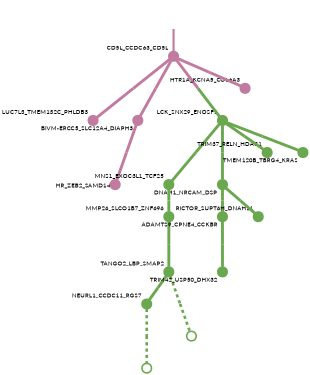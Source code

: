 strict digraph  {
graph[splines=false]; nodesep=0.7; rankdir=TB; ranksep=0.6; forcelabels=true; dpi=600; size=2.5;
0 [color="#c27ba0ff", fillcolor="#c27ba0ff", fixedsize=true, fontname=Lato, fontsize="12pt", height="0.25", label="", penwidth=3, shape=circle, style=filled, xlabel=CD5L_CCDC63_CD5L];
2 [color="#c27ba0ff", fillcolor="#c27ba0ff", fixedsize=true, fontname=Lato, fontsize="12pt", height="0.25", label="", penwidth=3, shape=circle, style=filled, xlabel=LUC7L3_TMEM132C_PHLDB3];
5 [color="#c27ba0ff", fillcolor="#c27ba0ff", fixedsize=true, fontname=Lato, fontsize="12pt", height="0.25", label="", penwidth=3, shape=circle, style=filled, xlabel="BIVM-ERCC5_SLC12A4_DIAPH3"];
8 [color="#6aa84fff", fillcolor="#6aa84fff", fixedsize=true, fontname=Lato, fontsize="12pt", height="0.25", label="", penwidth=3, shape=circle, style=filled, xlabel=LCK_SNX29_ENOSF1];
9 [color="#c27ba0ff", fillcolor="#c27ba0ff", fixedsize=true, fontname=Lato, fontsize="12pt", height="0.25", label="", penwidth=3, shape=circle, style=filled, xlabel=HTR1A_KCNA5_COL6A3];
1 [color="#6aa84fff", fillcolor="#6aa84fff", fixedsize=true, fontname=Lato, fontsize="12pt", height="0.25", label="", penwidth=3, shape=circle, style=filled, xlabel=TANGO2_LBP_SMAP2];
15 [color="#6aa84fff", fillcolor="#6aa84fff", fixedsize=true, fontname=Lato, fontsize="12pt", height="0.25", label="", penwidth=3, shape=circle, style=filled, xlabel=NEURL1_CCDC11_RGS7];
16 [color="#6aa84fff", fillcolor="#6aa84fff", fixedsize=true, fontname=Lato, fontsize="12pt", height="0.25", label="", penwidth=3, shape=circle, style=solid, xlabel=""];
3 [color="#6aa84fff", fillcolor="#6aa84fff", fixedsize=true, fontname=Lato, fontsize="12pt", height="0.25", label="", penwidth=3, shape=circle, style=filled, xlabel=MNS1_EXOC3L1_TCF25];
11 [color="#6aa84fff", fillcolor="#6aa84fff", fixedsize=true, fontname=Lato, fontsize="12pt", height="0.25", label="", penwidth=3, shape=circle, style=filled, xlabel=MMP26_SLCO1B7_ZNF696];
4 [color="#6aa84fff", fillcolor="#6aa84fff", fixedsize=true, fontname=Lato, fontsize="12pt", height="0.25", label="", penwidth=3, shape=circle, style=filled, xlabel=DNAH1_NRCAM_DSP];
13 [color="#6aa84fff", fillcolor="#6aa84fff", fixedsize=true, fontname=Lato, fontsize="12pt", height="0.25", label="", penwidth=3, shape=circle, style=filled, xlabel=ADAMTS9_CPNE4_CCKBR];
14 [color="#6aa84fff", fillcolor="#6aa84fff", fixedsize=true, fontname=Lato, fontsize="12pt", height="0.25", label="", penwidth=3, shape=circle, style=filled, xlabel=RICTOR_SUPT6H_DNAH11];
7 [color="#c27ba0ff", fillcolor="#c27ba0ff", fixedsize=true, fontname=Lato, fontsize="12pt", height="0.25", label="", penwidth=3, shape=circle, style=filled, xlabel=HR_ZEB2_SAMD14];
10 [color="#6aa84fff", fillcolor="#6aa84fff", fixedsize=true, fontname=Lato, fontsize="12pt", height="0.25", label="", penwidth=3, shape=circle, style=filled, xlabel=TRIM37_RELN_HDAC1];
12 [color="#6aa84fff", fillcolor="#6aa84fff", fixedsize=true, fontname=Lato, fontsize="12pt", height="0.25", label="", penwidth=3, shape=circle, style=filled, xlabel=TMEM120B_TBRG4_KRAS];
6 [color="#6aa84fff", fillcolor="#6aa84fff", fixedsize=true, fontname=Lato, fontsize="12pt", height="0.25", label="", penwidth=3, shape=circle, style=filled, xlabel=TRIM42_USP50_DHX32];
17 [color="#6aa84fff", fillcolor="#6aa84fff", fixedsize=true, fontname=Lato, fontsize="12pt", height="0.25", label="", penwidth=3, shape=circle, style=solid, xlabel=""];
normal [label="", penwidth=3, style=invis, xlabel=CD5L_CCDC63_CD5L];
0 -> 2  [arrowsize=0, color="#c27ba0ff;0.5:#c27ba0ff", minlen="2.0", penwidth="5.5", style=solid];
0 -> 5  [arrowsize=0, color="#c27ba0ff;0.5:#c27ba0ff", minlen="2.0", penwidth="5.5", style=solid];
0 -> 8  [arrowsize=0, color="#c27ba0ff;0.5:#6aa84fff", minlen="2.0", penwidth="5.5", style=solid];
0 -> 9  [arrowsize=0, color="#c27ba0ff;0.5:#c27ba0ff", minlen="1.7999998331069946", penwidth="5.5", style=solid];
5 -> 7  [arrowsize=0, color="#c27ba0ff;0.5:#c27ba0ff", minlen="2.0", penwidth="5.5", style=solid];
8 -> 3  [arrowsize=0, color="#6aa84fff;0.5:#6aa84fff", minlen="2.0", penwidth="5.5", style=solid];
8 -> 4  [arrowsize=0, color="#6aa84fff;0.5:#6aa84fff", minlen="2.0", penwidth="5.5", style=solid];
8 -> 10  [arrowsize=0, color="#6aa84fff;0.5:#6aa84fff", minlen="1.5999999046325684", penwidth="5.5", style=solid];
8 -> 12  [arrowsize=0, color="#6aa84fff;0.5:#6aa84fff", minlen="1.399999976158142", penwidth="5.5", style=solid];
1 -> 15  [arrowsize=0, color="#6aa84fff;0.5:#6aa84fff", minlen="1.0", penwidth="5.5", style=solid];
1 -> 16  [arrowsize=0, color="#6aa84fff;0.5:#6aa84fff", minlen="2.0", penwidth=5, style=dashed];
15 -> 17  [arrowsize=0, color="#6aa84fff;0.5:#6aa84fff", minlen="2.0", penwidth=5, style=dashed];
3 -> 11  [arrowsize=0, color="#6aa84fff;0.5:#6aa84fff", minlen="1.399999976158142", penwidth="5.5", style=solid];
11 -> 1  [arrowsize=0, color="#6aa84fff;0.5:#6aa84fff", minlen="2.0", penwidth="5.5", style=solid];
4 -> 13  [arrowsize=0, color="#6aa84fff;0.5:#6aa84fff", minlen="1.1999999284744263", penwidth="5.5", style=solid];
4 -> 14  [arrowsize=0, color="#6aa84fff;0.5:#6aa84fff", minlen="1.1999999284744263", penwidth="5.5", style=solid];
13 -> 6  [arrowsize=0, color="#6aa84fff;0.5:#6aa84fff", minlen="2.0", penwidth="5.5", style=solid];
normal -> 0  [arrowsize=0, color="#c27ba0ff", label="", penwidth=4, style=solid];
}
